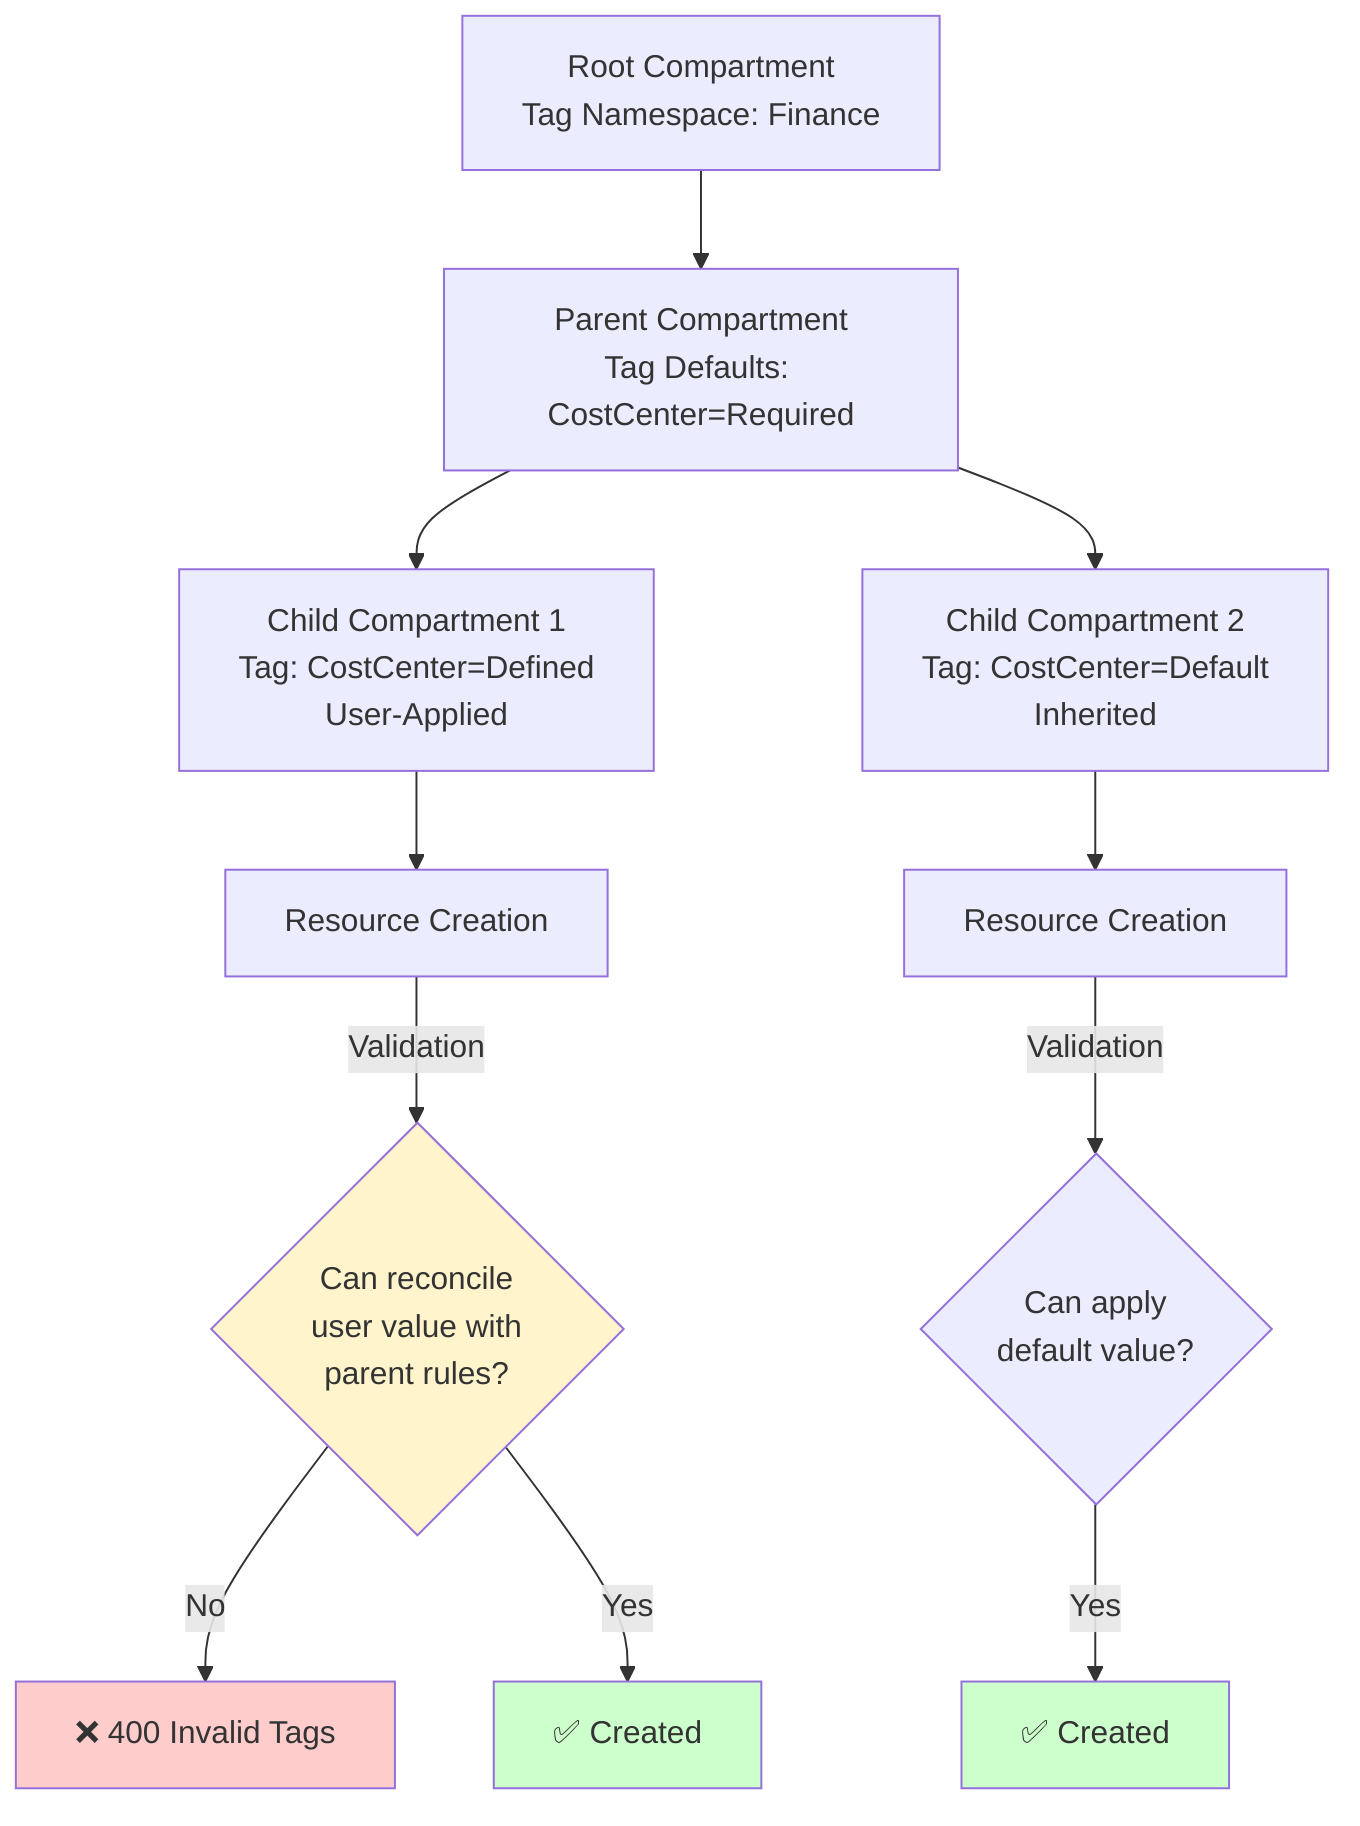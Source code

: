 graph TD
    ROOT[Root Compartment<br/>Tag Namespace: Finance] --> PARENT[Parent Compartment<br/>Tag Defaults: CostCenter=Required]

    PARENT --> CHILD1[Child Compartment 1<br/>Tag: CostCenter=Defined<br/>User-Applied]
    PARENT --> CHILD2[Child Compartment 2<br/>Tag: CostCenter=Default<br/>Inherited]

    CHILD1 --> RES1[Resource Creation]
    CHILD2 --> RES2[Resource Creation]

    RES1 -->|Validation| CHECK1{Can reconcile<br/>user value with<br/>parent rules?}
    RES2 -->|Validation| CHECK2{Can apply<br/>default value?}

    CHECK1 -->|No| FAIL1[❌ 400 Invalid Tags]
    CHECK1 -->|Yes| SUCCESS1[✅ Created]

    CHECK2 -->|Yes| SUCCESS2[✅ Created]

    style FAIL1 fill:#ffcccc
    style SUCCESS1 fill:#ccffcc
    style SUCCESS2 fill:#ccffcc
    style CHECK1 fill:#fff4cc